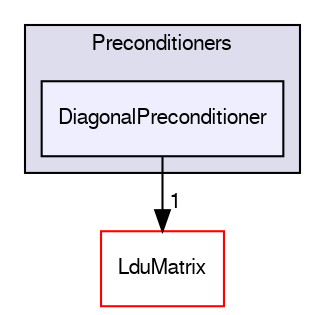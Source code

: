 digraph "src/OpenFOAM/matrices/LduMatrix/Preconditioners/DiagonalPreconditioner" {
  bgcolor=transparent;
  compound=true
  node [ fontsize="10", fontname="FreeSans"];
  edge [ labelfontsize="10", labelfontname="FreeSans"];
  subgraph clusterdir_327cfc93208df70ea0524932ac6580b3 {
    graph [ bgcolor="#ddddee", pencolor="black", label="Preconditioners" fontname="FreeSans", fontsize="10", URL="dir_327cfc93208df70ea0524932ac6580b3.html"]
  dir_a55aabdcd324cf99f96f89dcaf106a7a [shape=box, label="DiagonalPreconditioner", style="filled", fillcolor="#eeeeff", pencolor="black", URL="dir_a55aabdcd324cf99f96f89dcaf106a7a.html"];
  }
  dir_5ec68055571869848388d37c5cf0a9c9 [shape=box label="LduMatrix" color="red" URL="dir_5ec68055571869848388d37c5cf0a9c9.html"];
  dir_a55aabdcd324cf99f96f89dcaf106a7a->dir_5ec68055571869848388d37c5cf0a9c9 [headlabel="1", labeldistance=1.5 headhref="dir_001989_001983.html"];
}
